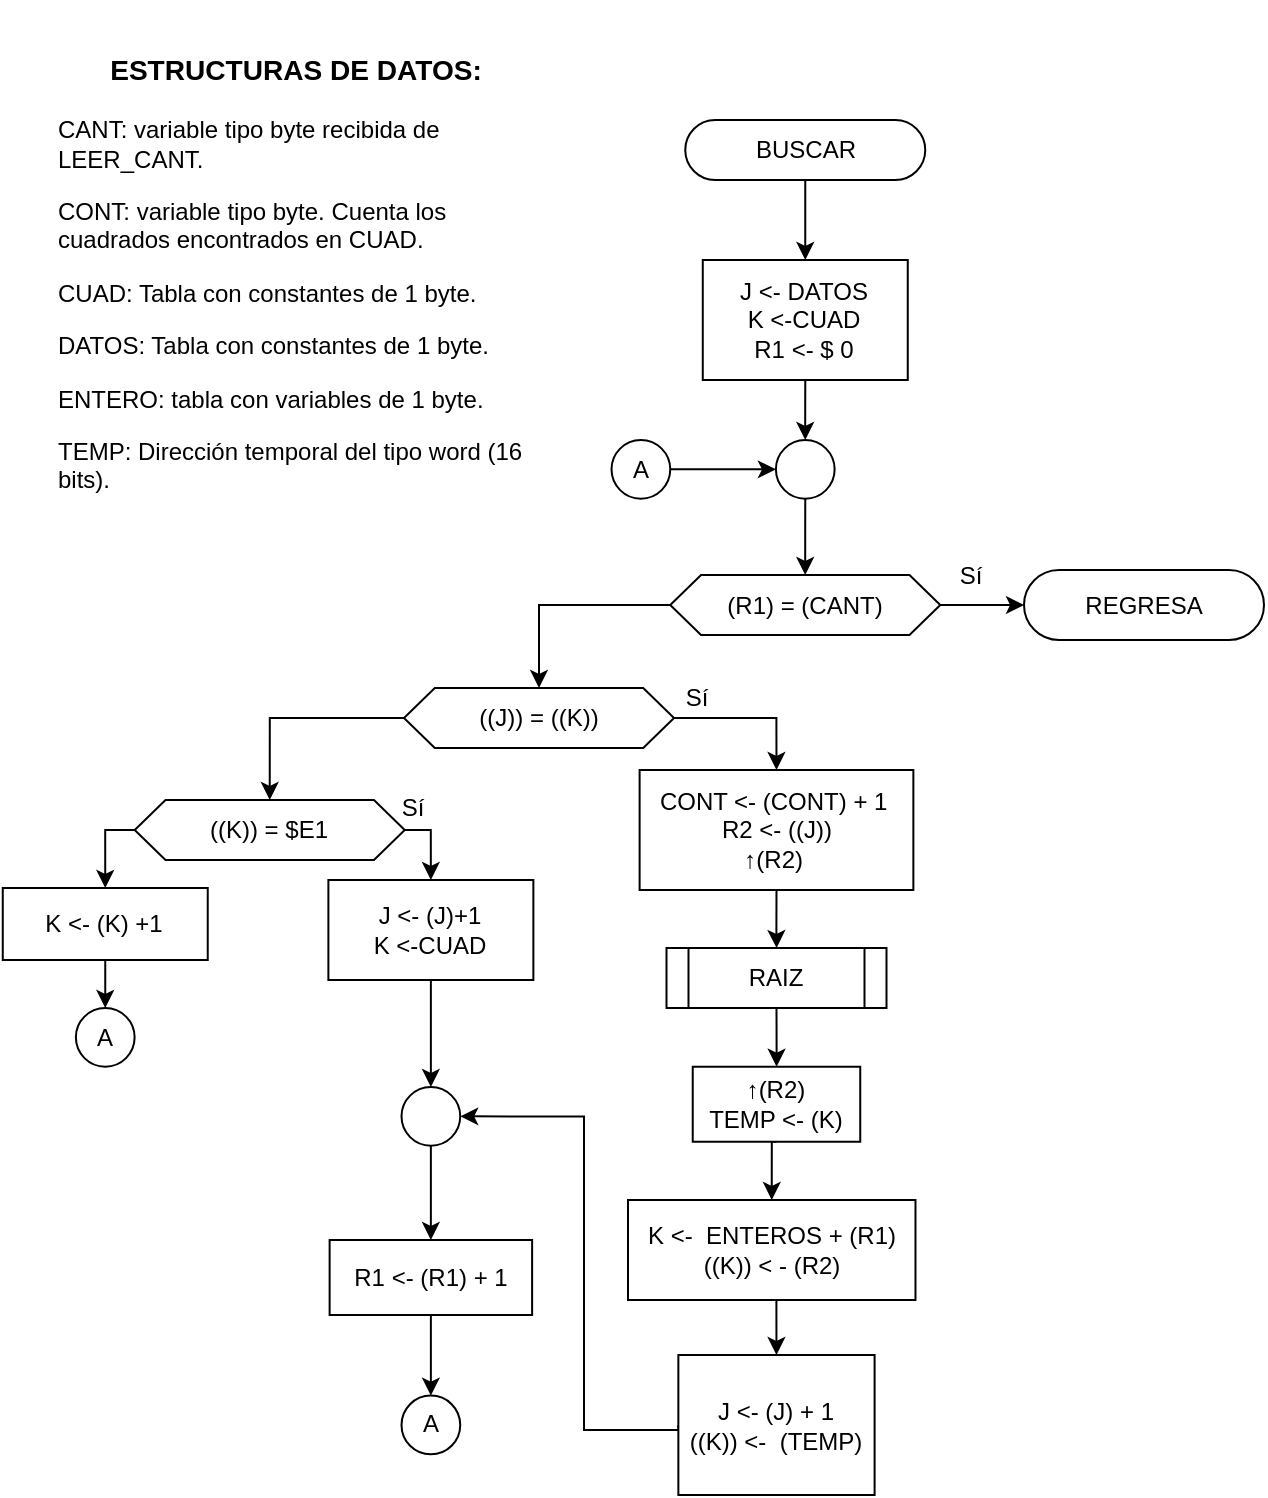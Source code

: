 <mxfile version="13.1.3" type="device"><diagram id="C5RBs43oDa-KdzZeNtuy" name="Page-1"><mxGraphModel dx="615" dy="811" grid="1" gridSize="10" guides="1" tooltips="1" connect="1" arrows="1" fold="1" page="1" pageScale="1" pageWidth="827" pageHeight="1169" math="0" shadow="0"><root><mxCell id="WIyWlLk6GJQsqaUBKTNV-0"/><mxCell id="WIyWlLk6GJQsqaUBKTNV-1" parent="WIyWlLk6GJQsqaUBKTNV-0"/><mxCell id="SSxKzU8h-QOjVkR3fPLt-0" style="edgeStyle=orthogonalEdgeStyle;rounded=0;orthogonalLoop=1;jettySize=auto;html=1;exitX=0.5;exitY=1;exitDx=0;exitDy=0;entryX=0.5;entryY=0;entryDx=0;entryDy=0;" edge="1" parent="WIyWlLk6GJQsqaUBKTNV-1" source="SSxKzU8h-QOjVkR3fPLt-1" target="SSxKzU8h-QOjVkR3fPLt-3"><mxGeometry relative="1" as="geometry"/></mxCell><mxCell id="SSxKzU8h-QOjVkR3fPLt-1" value="BUSCAR" style="rounded=1;whiteSpace=wrap;html=1;fontSize=12;glass=0;strokeWidth=1;shadow=0;arcSize=50;" vertex="1" parent="WIyWlLk6GJQsqaUBKTNV-1"><mxGeometry x="370.63" y="110" width="120" height="30" as="geometry"/></mxCell><mxCell id="SSxKzU8h-QOjVkR3fPLt-46" style="edgeStyle=orthogonalEdgeStyle;rounded=0;orthogonalLoop=1;jettySize=auto;html=1;exitX=0.5;exitY=1;exitDx=0;exitDy=0;" edge="1" parent="WIyWlLk6GJQsqaUBKTNV-1" source="SSxKzU8h-QOjVkR3fPLt-3" target="SSxKzU8h-QOjVkR3fPLt-32"><mxGeometry relative="1" as="geometry"/></mxCell><mxCell id="SSxKzU8h-QOjVkR3fPLt-3" value="J &amp;lt;- DATOS&lt;br&gt;K &amp;lt;-CUAD&lt;br&gt;R1 &amp;lt;- $ 0" style="rounded=0;whiteSpace=wrap;html=1;" vertex="1" parent="WIyWlLk6GJQsqaUBKTNV-1"><mxGeometry x="379.39" y="180" width="102.49" height="60" as="geometry"/></mxCell><mxCell id="SSxKzU8h-QOjVkR3fPLt-36" style="edgeStyle=orthogonalEdgeStyle;rounded=0;orthogonalLoop=1;jettySize=auto;html=1;exitX=1;exitY=0.5;exitDx=0;exitDy=0;entryX=0.5;entryY=0;entryDx=0;entryDy=0;" edge="1" parent="WIyWlLk6GJQsqaUBKTNV-1" source="SSxKzU8h-QOjVkR3fPLt-6" target="SSxKzU8h-QOjVkR3fPLt-35"><mxGeometry relative="1" as="geometry"/></mxCell><mxCell id="SSxKzU8h-QOjVkR3fPLt-60" style="edgeStyle=orthogonalEdgeStyle;rounded=0;orthogonalLoop=1;jettySize=auto;html=1;exitX=0;exitY=0.5;exitDx=0;exitDy=0;entryX=0.5;entryY=0;entryDx=0;entryDy=0;" edge="1" parent="WIyWlLk6GJQsqaUBKTNV-1" source="SSxKzU8h-QOjVkR3fPLt-6" target="SSxKzU8h-QOjVkR3fPLt-59"><mxGeometry relative="1" as="geometry"/></mxCell><mxCell id="SSxKzU8h-QOjVkR3fPLt-6" value="((J)) = ((K))" style="shape=hexagon;perimeter=hexagonPerimeter2;whiteSpace=wrap;html=1;size=0.114;" vertex="1" parent="WIyWlLk6GJQsqaUBKTNV-1"><mxGeometry x="230" y="394" width="135.01" height="30" as="geometry"/></mxCell><mxCell id="SSxKzU8h-QOjVkR3fPLt-11" value="REGRESA" style="rounded=1;whiteSpace=wrap;html=1;fontSize=12;glass=0;strokeWidth=1;shadow=0;arcSize=50;" vertex="1" parent="WIyWlLk6GJQsqaUBKTNV-1"><mxGeometry x="540" y="335" width="120" height="35" as="geometry"/></mxCell><mxCell id="SSxKzU8h-QOjVkR3fPLt-12" value="Sí" style="text;html=1;align=center;verticalAlign=middle;resizable=0;points=[];autosize=1;" vertex="1" parent="WIyWlLk6GJQsqaUBKTNV-1"><mxGeometry x="361.25" y="389" width="30" height="20" as="geometry"/></mxCell><mxCell id="SSxKzU8h-QOjVkR3fPLt-40" style="edgeStyle=orthogonalEdgeStyle;rounded=0;orthogonalLoop=1;jettySize=auto;html=1;exitX=0.5;exitY=1;exitDx=0;exitDy=0;" edge="1" parent="WIyWlLk6GJQsqaUBKTNV-1" source="SSxKzU8h-QOjVkR3fPLt-29" target="SSxKzU8h-QOjVkR3fPLt-34"><mxGeometry relative="1" as="geometry"/></mxCell><mxCell id="SSxKzU8h-QOjVkR3fPLt-29" value="RAIZ" style="shape=process;whiteSpace=wrap;html=1;backgroundOutline=1;" vertex="1" parent="WIyWlLk6GJQsqaUBKTNV-1"><mxGeometry x="361.25" y="524" width="110" height="30" as="geometry"/></mxCell><mxCell id="SSxKzU8h-QOjVkR3fPLt-30" value="&lt;h3 style=&quot;text-align: center&quot;&gt;ESTRUCTURAS DE DATOS:&lt;/h3&gt;&lt;p&gt;CANT: variable tipo byte recibida de LEER_CANT.&lt;/p&gt;&lt;p&gt;CONT: variable tipo byte. Cuenta los cuadrados encontrados en CUAD.&lt;/p&gt;&lt;p&gt;CUAD: Tabla con constantes de 1 byte.&lt;/p&gt;&lt;p&gt;DATOS: Tabla con constantes de 1 byte.&lt;/p&gt;&lt;p&gt;ENTERO: tabla con variables de 1 byte.&lt;/p&gt;TEMP: Dirección temporal del tipo word (16 bits)." style="text;html=1;strokeColor=none;fillColor=none;align=left;verticalAlign=middle;whiteSpace=wrap;rounded=0;" vertex="1" parent="WIyWlLk6GJQsqaUBKTNV-1"><mxGeometry x="54.68" y="50" width="240" height="260" as="geometry"/></mxCell><mxCell id="SSxKzU8h-QOjVkR3fPLt-52" style="edgeStyle=orthogonalEdgeStyle;rounded=0;orthogonalLoop=1;jettySize=auto;html=1;exitX=0.5;exitY=1;exitDx=0;exitDy=0;" edge="1" parent="WIyWlLk6GJQsqaUBKTNV-1" source="SSxKzU8h-QOjVkR3fPLt-32" target="SSxKzU8h-QOjVkR3fPLt-43"><mxGeometry relative="1" as="geometry"/></mxCell><mxCell id="SSxKzU8h-QOjVkR3fPLt-32" value="" style="ellipse;whiteSpace=wrap;html=1;aspect=fixed;" vertex="1" parent="WIyWlLk6GJQsqaUBKTNV-1"><mxGeometry x="415.95" y="270" width="29.37" height="29.37" as="geometry"/></mxCell><mxCell id="SSxKzU8h-QOjVkR3fPLt-55" style="edgeStyle=orthogonalEdgeStyle;rounded=0;orthogonalLoop=1;jettySize=auto;html=1;exitX=0.5;exitY=1;exitDx=0;exitDy=0;entryX=0.5;entryY=0;entryDx=0;entryDy=0;" edge="1" parent="WIyWlLk6GJQsqaUBKTNV-1" source="SSxKzU8h-QOjVkR3fPLt-34" target="SSxKzU8h-QOjVkR3fPLt-45"><mxGeometry relative="1" as="geometry"/></mxCell><mxCell id="SSxKzU8h-QOjVkR3fPLt-34" value="↑(R2)&lt;br&gt;TEMP &amp;lt;- (K)" style="rounded=0;whiteSpace=wrap;html=1;" vertex="1" parent="WIyWlLk6GJQsqaUBKTNV-1"><mxGeometry x="374.37" y="583.37" width="83.75" height="37.5" as="geometry"/></mxCell><mxCell id="SSxKzU8h-QOjVkR3fPLt-37" style="edgeStyle=orthogonalEdgeStyle;rounded=0;orthogonalLoop=1;jettySize=auto;html=1;exitX=0.5;exitY=1;exitDx=0;exitDy=0;" edge="1" parent="WIyWlLk6GJQsqaUBKTNV-1" source="SSxKzU8h-QOjVkR3fPLt-35" target="SSxKzU8h-QOjVkR3fPLt-29"><mxGeometry relative="1" as="geometry"/></mxCell><mxCell id="SSxKzU8h-QOjVkR3fPLt-35" value="CONT &amp;lt;- (CONT) + 1&amp;nbsp;&lt;br&gt;R2 &amp;lt;- ((J))&lt;br&gt;↑(R2)&amp;nbsp;" style="rounded=0;whiteSpace=wrap;html=1;" vertex="1" parent="WIyWlLk6GJQsqaUBKTNV-1"><mxGeometry x="347.81" y="435" width="136.87" height="60" as="geometry"/></mxCell><mxCell id="SSxKzU8h-QOjVkR3fPLt-79" style="edgeStyle=orthogonalEdgeStyle;rounded=0;orthogonalLoop=1;jettySize=auto;html=1;exitX=0.5;exitY=1;exitDx=0;exitDy=0;entryX=0.5;entryY=0;entryDx=0;entryDy=0;" edge="1" parent="WIyWlLk6GJQsqaUBKTNV-1" source="SSxKzU8h-QOjVkR3fPLt-38" target="SSxKzU8h-QOjVkR3fPLt-69"><mxGeometry relative="1" as="geometry"/></mxCell><mxCell id="SSxKzU8h-QOjVkR3fPLt-38" value="K &amp;lt;- (K) +1" style="rounded=0;whiteSpace=wrap;html=1;" vertex="1" parent="WIyWlLk6GJQsqaUBKTNV-1"><mxGeometry x="29.38" y="494" width="102.49" height="36" as="geometry"/></mxCell><mxCell id="SSxKzU8h-QOjVkR3fPLt-73" style="edgeStyle=orthogonalEdgeStyle;rounded=0;orthogonalLoop=1;jettySize=auto;html=1;exitX=0.5;exitY=1;exitDx=0;exitDy=0;entryX=0.5;entryY=0;entryDx=0;entryDy=0;" edge="1" parent="WIyWlLk6GJQsqaUBKTNV-1" source="SSxKzU8h-QOjVkR3fPLt-42" target="SSxKzU8h-QOjVkR3fPLt-70"><mxGeometry relative="1" as="geometry"/></mxCell><mxCell id="SSxKzU8h-QOjVkR3fPLt-42" value="J &amp;lt;- (J)+1&lt;br&gt;K &amp;lt;-CUAD" style="rounded=0;whiteSpace=wrap;html=1;" vertex="1" parent="WIyWlLk6GJQsqaUBKTNV-1"><mxGeometry x="192.19" y="490" width="102.49" height="50" as="geometry"/></mxCell><mxCell id="SSxKzU8h-QOjVkR3fPLt-53" style="edgeStyle=orthogonalEdgeStyle;rounded=0;orthogonalLoop=1;jettySize=auto;html=1;exitX=0;exitY=0.5;exitDx=0;exitDy=0;" edge="1" parent="WIyWlLk6GJQsqaUBKTNV-1" source="SSxKzU8h-QOjVkR3fPLt-43" target="SSxKzU8h-QOjVkR3fPLt-6"><mxGeometry relative="1" as="geometry"/></mxCell><mxCell id="SSxKzU8h-QOjVkR3fPLt-54" style="edgeStyle=orthogonalEdgeStyle;rounded=0;orthogonalLoop=1;jettySize=auto;html=1;exitX=1;exitY=0.5;exitDx=0;exitDy=0;entryX=0;entryY=0.5;entryDx=0;entryDy=0;" edge="1" parent="WIyWlLk6GJQsqaUBKTNV-1" source="SSxKzU8h-QOjVkR3fPLt-43" target="SSxKzU8h-QOjVkR3fPLt-11"><mxGeometry relative="1" as="geometry"/></mxCell><mxCell id="SSxKzU8h-QOjVkR3fPLt-43" value="(R1) = (CANT)" style="shape=hexagon;perimeter=hexagonPerimeter2;whiteSpace=wrap;html=1;size=0.114;" vertex="1" parent="WIyWlLk6GJQsqaUBKTNV-1"><mxGeometry x="363.13" y="337.5" width="135.01" height="30" as="geometry"/></mxCell><mxCell id="SSxKzU8h-QOjVkR3fPLt-57" style="edgeStyle=orthogonalEdgeStyle;rounded=0;orthogonalLoop=1;jettySize=auto;html=1;exitX=0.5;exitY=1;exitDx=0;exitDy=0;entryX=0.5;entryY=0;entryDx=0;entryDy=0;" edge="1" parent="WIyWlLk6GJQsqaUBKTNV-1" source="SSxKzU8h-QOjVkR3fPLt-45" target="SSxKzU8h-QOjVkR3fPLt-56"><mxGeometry relative="1" as="geometry"/></mxCell><mxCell id="SSxKzU8h-QOjVkR3fPLt-45" value="K &amp;lt;-&amp;nbsp; ENTEROS + (R1)&lt;br&gt;((K)) &amp;lt; - (R2)" style="rounded=0;whiteSpace=wrap;html=1;" vertex="1" parent="WIyWlLk6GJQsqaUBKTNV-1"><mxGeometry x="342" y="650" width="143.74" height="50" as="geometry"/></mxCell><mxCell id="SSxKzU8h-QOjVkR3fPLt-77" style="edgeStyle=orthogonalEdgeStyle;rounded=0;orthogonalLoop=1;jettySize=auto;html=1;exitX=1;exitY=0.5;exitDx=0;exitDy=0;entryX=0;entryY=0.5;entryDx=0;entryDy=0;" edge="1" parent="WIyWlLk6GJQsqaUBKTNV-1" source="SSxKzU8h-QOjVkR3fPLt-48" target="SSxKzU8h-QOjVkR3fPLt-32"><mxGeometry relative="1" as="geometry"/></mxCell><mxCell id="SSxKzU8h-QOjVkR3fPLt-48" value="A" style="ellipse;whiteSpace=wrap;html=1;aspect=fixed;" vertex="1" parent="WIyWlLk6GJQsqaUBKTNV-1"><mxGeometry x="333.76" y="270" width="29.37" height="29.37" as="geometry"/></mxCell><mxCell id="SSxKzU8h-QOjVkR3fPLt-75" style="edgeStyle=orthogonalEdgeStyle;rounded=0;orthogonalLoop=1;jettySize=auto;html=1;exitX=0;exitY=0.5;exitDx=0;exitDy=0;entryX=1;entryY=0.5;entryDx=0;entryDy=0;" edge="1" parent="WIyWlLk6GJQsqaUBKTNV-1" source="SSxKzU8h-QOjVkR3fPLt-56" target="SSxKzU8h-QOjVkR3fPLt-70"><mxGeometry relative="1" as="geometry"><Array as="points"><mxPoint x="367" y="765"/><mxPoint x="320" y="765"/><mxPoint x="320" y="608"/></Array></mxGeometry></mxCell><mxCell id="SSxKzU8h-QOjVkR3fPLt-56" value="J &amp;lt;- (J) + 1&lt;br&gt;((K)) &amp;lt;-&amp;nbsp; (TEMP)&lt;br&gt;" style="rounded=0;whiteSpace=wrap;html=1;" vertex="1" parent="WIyWlLk6GJQsqaUBKTNV-1"><mxGeometry x="367.18" y="727.5" width="98.12" height="70" as="geometry"/></mxCell><mxCell id="SSxKzU8h-QOjVkR3fPLt-66" style="edgeStyle=orthogonalEdgeStyle;rounded=0;orthogonalLoop=1;jettySize=auto;html=1;exitX=0;exitY=0.5;exitDx=0;exitDy=0;entryX=0.5;entryY=0;entryDx=0;entryDy=0;" edge="1" parent="WIyWlLk6GJQsqaUBKTNV-1" source="SSxKzU8h-QOjVkR3fPLt-59" target="SSxKzU8h-QOjVkR3fPLt-38"><mxGeometry relative="1" as="geometry"/></mxCell><mxCell id="SSxKzU8h-QOjVkR3fPLt-82" style="edgeStyle=orthogonalEdgeStyle;rounded=0;orthogonalLoop=1;jettySize=auto;html=1;exitX=1;exitY=0.5;exitDx=0;exitDy=0;entryX=0.5;entryY=0;entryDx=0;entryDy=0;" edge="1" parent="WIyWlLk6GJQsqaUBKTNV-1" source="SSxKzU8h-QOjVkR3fPLt-59" target="SSxKzU8h-QOjVkR3fPLt-42"><mxGeometry relative="1" as="geometry"/></mxCell><mxCell id="SSxKzU8h-QOjVkR3fPLt-59" value="((K)) = $E1" style="shape=hexagon;perimeter=hexagonPerimeter2;whiteSpace=wrap;html=1;size=0.114;" vertex="1" parent="WIyWlLk6GJQsqaUBKTNV-1"><mxGeometry x="95.36" y="450" width="135.01" height="30" as="geometry"/></mxCell><mxCell id="SSxKzU8h-QOjVkR3fPLt-69" value="A" style="ellipse;whiteSpace=wrap;html=1;aspect=fixed;" vertex="1" parent="WIyWlLk6GJQsqaUBKTNV-1"><mxGeometry x="65.94" y="554" width="29.37" height="29.37" as="geometry"/></mxCell><mxCell id="SSxKzU8h-QOjVkR3fPLt-88" style="edgeStyle=orthogonalEdgeStyle;rounded=0;orthogonalLoop=1;jettySize=auto;html=1;exitX=0.5;exitY=1;exitDx=0;exitDy=0;entryX=0.5;entryY=0;entryDx=0;entryDy=0;" edge="1" parent="WIyWlLk6GJQsqaUBKTNV-1" source="SSxKzU8h-QOjVkR3fPLt-70" target="SSxKzU8h-QOjVkR3fPLt-76"><mxGeometry relative="1" as="geometry"/></mxCell><mxCell id="SSxKzU8h-QOjVkR3fPLt-70" value="" style="ellipse;whiteSpace=wrap;html=1;aspect=fixed;" vertex="1" parent="WIyWlLk6GJQsqaUBKTNV-1"><mxGeometry x="228.75" y="593.5" width="29.37" height="29.37" as="geometry"/></mxCell><mxCell id="SSxKzU8h-QOjVkR3fPLt-87" style="edgeStyle=orthogonalEdgeStyle;rounded=0;orthogonalLoop=1;jettySize=auto;html=1;exitX=0.5;exitY=1;exitDx=0;exitDy=0;entryX=0.5;entryY=0;entryDx=0;entryDy=0;" edge="1" parent="WIyWlLk6GJQsqaUBKTNV-1" source="SSxKzU8h-QOjVkR3fPLt-76" target="SSxKzU8h-QOjVkR3fPLt-78"><mxGeometry relative="1" as="geometry"/></mxCell><mxCell id="SSxKzU8h-QOjVkR3fPLt-76" value="&lt;span style=&quot;font-family: &amp;#34;helvetica&amp;#34;&quot;&gt;R1 &amp;lt;- (R1) + 1&lt;/span&gt;" style="rounded=0;whiteSpace=wrap;html=1;" vertex="1" parent="WIyWlLk6GJQsqaUBKTNV-1"><mxGeometry x="192.81" y="670" width="101.25" height="37.5" as="geometry"/></mxCell><mxCell id="SSxKzU8h-QOjVkR3fPLt-78" value="A" style="ellipse;whiteSpace=wrap;html=1;aspect=fixed;" vertex="1" parent="WIyWlLk6GJQsqaUBKTNV-1"><mxGeometry x="228.75" y="747.81" width="29.37" height="29.37" as="geometry"/></mxCell><mxCell id="SSxKzU8h-QOjVkR3fPLt-84" value="Sí" style="text;html=1;align=center;verticalAlign=middle;resizable=0;points=[];autosize=1;" vertex="1" parent="WIyWlLk6GJQsqaUBKTNV-1"><mxGeometry x="498" y="328" width="30" height="20" as="geometry"/></mxCell><mxCell id="SSxKzU8h-QOjVkR3fPLt-85" value="Sí" style="text;html=1;align=center;verticalAlign=middle;resizable=0;points=[];autosize=1;" vertex="1" parent="WIyWlLk6GJQsqaUBKTNV-1"><mxGeometry x="219.38" y="444" width="30" height="20" as="geometry"/></mxCell></root></mxGraphModel></diagram></mxfile>